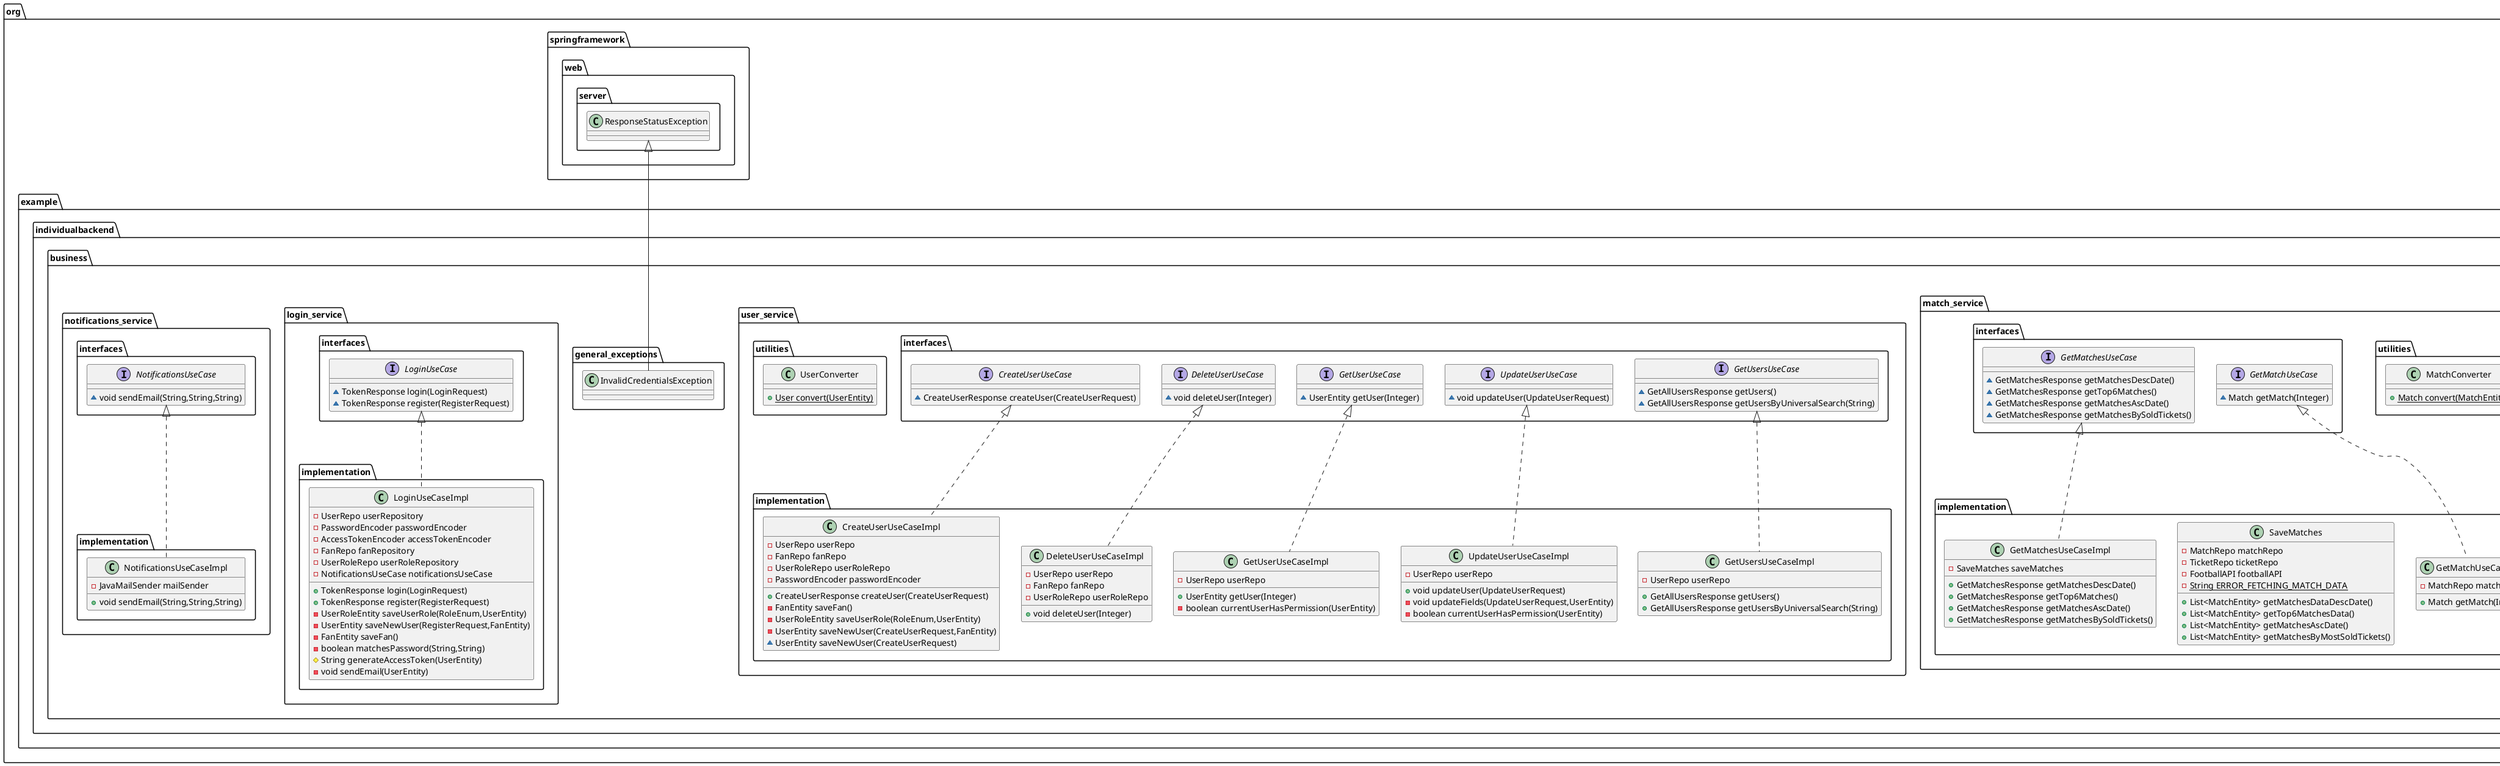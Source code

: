 @startuml
interface org.example.individualbackend.business.ticket_service.interfaces.DeleteTicketUseCase {
~ void deleteTicket(Integer)
}

class org.example.individualbackend.business.ticket_service.implementation.GetTicketsUseCaseImpl {
- TicketRepo ticketRepo
- FanRepo fanRepo
- UserRepo userRepo
+ GetAllTicketsResponse getAll()
+ List<TicketEntity> getByMatchId(Integer)
+ List<TicketEntity> getByFanId(int)
+ Long getTotalTicketsSold()
+ Double getTotalRevenue()
+ List<MatchTicketData> getTicketsPerMatch()
+ List<MatchRevenueData> getRevenuePerMatch()
}


class org.example.individualbackend.business.match_service.implementation.GetMatchUseCaseImpl {
- MatchRepo matchRepo
+ Match getMatch(Integer)
}


class org.example.individualbackend.business.ticket_service.implementation.DeleteTicketUseCaseImpl {
- TicketRepo ticketRepo
+ void deleteTicket(Integer)
}


class org.example.individualbackend.business.ticket_service.implementation.CreateTicketUseCaseImpl {
- TicketRepo ticketRepo
- FanRepo fanRepo
- MatchRepo matchRepo
- UserRepo userRepo
- NotificationsUseCase notificationsUseCase
+ CreateTicketResponse createTicket(CreateTicketRequest)
+ Integer addFanToTicket(Integer,Integer)
- double calculateNewTicketPrice(double)
- TicketEntity addNewTicket(CreateTicketRequest)
}


interface org.example.individualbackend.business.user_service.interfaces.GetUsersUseCase {
~ GetAllUsersResponse getUsers()
~ GetAllUsersResponse getUsersByUniversalSearch(String)
}

class org.example.individualbackend.business.general_exceptions.InvalidCredentialsException {
}
class org.example.individualbackend.business.ticket_service.utilities.TicketConverter {
+ {static} Ticket convert(TicketEntity)
}

interface org.example.individualbackend.business.login_service.interfaces.LoginUseCase {
~ TokenResponse login(LoginRequest)
~ TokenResponse register(RegisterRequest)
}

class org.example.individualbackend.business.user_service.implementation.GetUsersUseCaseImpl {
- UserRepo userRepo
+ GetAllUsersResponse getUsers()
+ GetAllUsersResponse getUsersByUniversalSearch(String)
}


class org.example.individualbackend.business.match_service.utilities.MatchConverter {
+ {static} Match convert(MatchEntity)
}

interface org.example.individualbackend.business.user_service.interfaces.UpdateUserUseCase {
~ void updateUser(UpdateUserRequest)
}

class org.example.individualbackend.business.user_service.implementation.CreateUserUseCaseImpl {
- UserRepo userRepo
- FanRepo fanRepo
- UserRoleRepo userRoleRepo
- PasswordEncoder passwordEncoder
+ CreateUserResponse createUser(CreateUserRequest)
- FanEntity saveFan()
- UserRoleEntity saveUserRole(RoleEnum,UserEntity)
- UserEntity saveNewUser(CreateUserRequest,FanEntity)
~ UserEntity saveNewUser(CreateUserRequest)
}


class org.example.individualbackend.business.ticket_service.implementation.UpdateTicketUseCaseImpl {
- TicketRepo ticketRepo
+ void updateTicket(UpdateTicketRequest)
- void updateFields(UpdateTicketRequest,TicketEntity)
}


class org.example.individualbackend.business.match_service.implementation.SaveMatches {
- MatchRepo matchRepo
- TicketRepo ticketRepo
- FootballAPI footballAPI
- {static} String ERROR_FETCHING_MATCH_DATA
+ List<MatchEntity> getMatchesDataDescDate()
+ List<MatchEntity> getTop6MatchesData()
+ List<MatchEntity> getMatchesAscDate()
+ List<MatchEntity> getMatchesByMostSoldTickets()
}


interface org.example.individualbackend.business.ticket_service.interfaces.UpdateTicketUseCase {
~ void updateTicket(UpdateTicketRequest)
}

interface org.example.individualbackend.business.ticket_service.interfaces.CreateTicketUseCase {
~ CreateTicketResponse createTicket(CreateTicketRequest)
~ Integer addFanToTicket(Integer,Integer)
}

interface org.example.individualbackend.business.notifications_service.interfaces.NotificationsUseCase {
~ void sendEmail(String,String,String)
}

interface org.example.individualbackend.business.match_service.interfaces.GetMatchesUseCase {
~ GetMatchesResponse getMatchesDescDate()
~ GetMatchesResponse getTop6Matches()
~ GetMatchesResponse getMatchesAscDate()
~ GetMatchesResponse getMatchesBySoldTickets()
}

interface org.example.individualbackend.business.match_service.interfaces.GetMatchUseCase {
~ Match getMatch(Integer)
}

interface org.example.individualbackend.business.ticket_service.interfaces.GetTicketsUseCase {
~ GetAllTicketsResponse getAll()
~ List<TicketEntity> getByMatchId(Integer)
~ List<TicketEntity> getByFanId(int)
~ Long getTotalTicketsSold()
~ Double getTotalRevenue()
~ List<MatchTicketData> getTicketsPerMatch()
~ List<MatchRevenueData> getRevenuePerMatch()
}

class org.example.individualbackend.business.user_service.implementation.UpdateUserUseCaseImpl {
- UserRepo userRepo
+ void updateUser(UpdateUserRequest)
- void updateFields(UpdateUserRequest,UserEntity)
- boolean currentUserHasPermission(UserEntity)
}


class org.example.individualbackend.business.match_service.implementation.GetMatchesUseCaseImpl {
- SaveMatches saveMatches
+ GetMatchesResponse getMatchesDescDate()
+ GetMatchesResponse getTop6Matches()
+ GetMatchesResponse getMatchesAscDate()
+ GetMatchesResponse getMatchesBySoldTickets()
}


class org.example.individualbackend.business.user_service.implementation.GetUserUseCaseImpl {
- UserRepo userRepo
+ UserEntity getUser(Integer)
- boolean currentUserHasPermission(UserEntity)
}


interface org.example.individualbackend.business.user_service.interfaces.GetUserUseCase {
~ UserEntity getUser(Integer)
}

class org.example.individualbackend.business.notifications_service.implementation.NotificationsUseCaseImpl {
- JavaMailSender mailSender
+ void sendEmail(String,String,String)
}


interface org.example.individualbackend.business.user_service.interfaces.DeleteUserUseCase {
~ void deleteUser(Integer)
}

interface org.example.individualbackend.business.ticket_service.interfaces.GetTicketUseCase {
~ TicketEntity getTicket(Integer)
}

class org.example.individualbackend.business.user_service.utilities.UserConverter {
+ {static} User convert(UserEntity)
}

class org.example.individualbackend.business.ticket_service.implementation.GetTicketUseCaseImpl {
- TicketRepo ticketRepo
+ TicketEntity getTicket(Integer)
}


interface org.example.individualbackend.business.user_service.interfaces.CreateUserUseCase {
~ CreateUserResponse createUser(CreateUserRequest)
}

class org.example.individualbackend.business.user_service.implementation.DeleteUserUseCaseImpl {
- UserRepo userRepo
- FanRepo fanRepo
- UserRoleRepo userRoleRepo
+ void deleteUser(Integer)
}


class org.example.individualbackend.business.login_service.implementation.LoginUseCaseImpl {
- UserRepo userRepository
- PasswordEncoder passwordEncoder
- AccessTokenEncoder accessTokenEncoder
- FanRepo fanRepository
- UserRoleRepo userRoleRepository
- NotificationsUseCase notificationsUseCase
+ TokenResponse login(LoginRequest)
+ TokenResponse register(RegisterRequest)
- UserRoleEntity saveUserRole(RoleEnum,UserEntity)
- UserEntity saveNewUser(RegisterRequest,FanEntity)
- FanEntity saveFan()
- boolean matchesPassword(String,String)
# String generateAccessToken(UserEntity)
- void sendEmail(UserEntity)
}




org.example.individualbackend.business.ticket_service.interfaces.GetTicketsUseCase <|.. org.example.individualbackend.business.ticket_service.implementation.GetTicketsUseCaseImpl
org.example.individualbackend.business.match_service.interfaces.GetMatchUseCase <|.. org.example.individualbackend.business.match_service.implementation.GetMatchUseCaseImpl
org.example.individualbackend.business.ticket_service.interfaces.DeleteTicketUseCase <|.. org.example.individualbackend.business.ticket_service.implementation.DeleteTicketUseCaseImpl
org.example.individualbackend.business.ticket_service.interfaces.CreateTicketUseCase <|.. org.example.individualbackend.business.ticket_service.implementation.CreateTicketUseCaseImpl
org.springframework.web.server.ResponseStatusException <|-- org.example.individualbackend.business.general_exceptions.InvalidCredentialsException
org.example.individualbackend.business.user_service.interfaces.GetUsersUseCase <|.. org.example.individualbackend.business.user_service.implementation.GetUsersUseCaseImpl
org.example.individualbackend.business.user_service.interfaces.CreateUserUseCase <|.. org.example.individualbackend.business.user_service.implementation.CreateUserUseCaseImpl
org.example.individualbackend.business.ticket_service.interfaces.UpdateTicketUseCase <|.. org.example.individualbackend.business.ticket_service.implementation.UpdateTicketUseCaseImpl
org.example.individualbackend.business.user_service.interfaces.UpdateUserUseCase <|.. org.example.individualbackend.business.user_service.implementation.UpdateUserUseCaseImpl
org.example.individualbackend.business.match_service.interfaces.GetMatchesUseCase <|.. org.example.individualbackend.business.match_service.implementation.GetMatchesUseCaseImpl
org.example.individualbackend.business.user_service.interfaces.GetUserUseCase <|.. org.example.individualbackend.business.user_service.implementation.GetUserUseCaseImpl
org.example.individualbackend.business.notifications_service.interfaces.NotificationsUseCase <|.. org.example.individualbackend.business.notifications_service.implementation.NotificationsUseCaseImpl
org.example.individualbackend.business.ticket_service.interfaces.GetTicketUseCase <|.. org.example.individualbackend.business.ticket_service.implementation.GetTicketUseCaseImpl
org.example.individualbackend.business.user_service.interfaces.DeleteUserUseCase <|.. org.example.individualbackend.business.user_service.implementation.DeleteUserUseCaseImpl
org.example.individualbackend.business.login_service.interfaces.LoginUseCase <|.. org.example.individualbackend.business.login_service.implementation.LoginUseCaseImpl
@enduml